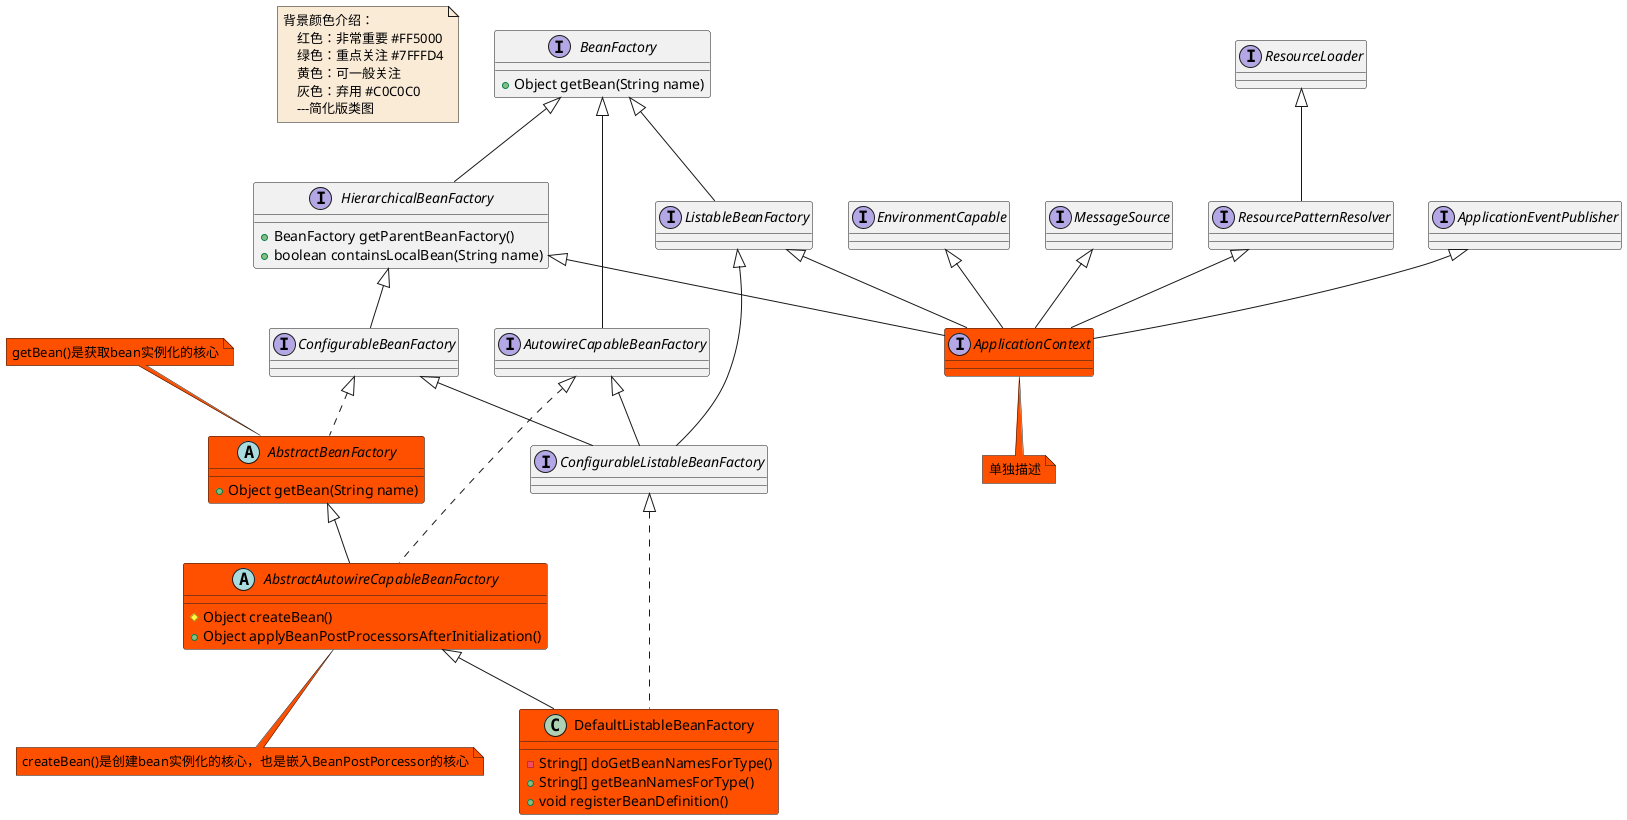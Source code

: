 @startuml

note  as N1 #FAEBD7
背景颜色介绍：
    红色：非常重要 #FF5000
    绿色：重点关注 #7FFFD4
    黄色：可一般关注
    灰色：弃用 #C0C0C0
    ---简化版类图
end note


interface BeanFactory
BeanFactory : +Object getBean(String name)
abstract class AbstractAutowireCapableBeanFactory #FF5000
AbstractAutowireCapableBeanFactory : #Object createBean()
AbstractAutowireCapableBeanFactory : +Object applyBeanPostProcessorsAfterInitialization()
note bottom #FF5000 : createBean()是创建bean实例化的核心，也是嵌入BeanPostPorcessor的核心
abstract class AbstractBeanFactory #FF5000
AbstractBeanFactory : +Object getBean(String name)
note top #FF5000 : getBean()是获取bean实例化的核心
interface ApplicationContext #FF5000
note bottom #FF5000 : 单独描述
interface AutowireCapableBeanFactory
interface ConfigurableBeanFactory
interface ConfigurableListableBeanFactory
class DefaultListableBeanFactory #FF5000
DefaultListableBeanFactory : -String[] doGetBeanNamesForType()
DefaultListableBeanFactory : +String[] getBeanNamesForType()
DefaultListableBeanFactory : +void registerBeanDefinition()
interface HierarchicalBeanFactory
HierarchicalBeanFactory : +BeanFactory getParentBeanFactory()
HierarchicalBeanFactory : +boolean containsLocalBean(String name)
interface ListableBeanFactory


interface ApplicationEventPublisher

interface EnvironmentCapable

interface MessageSource

interface ResourceLoader
interface ResourcePatternResolver






AbstractAutowireCapableBeanFactory <|-- DefaultListableBeanFactory

AbstractBeanFactory <|-- AbstractAutowireCapableBeanFactory

AutowireCapableBeanFactory <|.. AbstractAutowireCapableBeanFactory
AutowireCapableBeanFactory <|-- ConfigurableListableBeanFactory





ApplicationEventPublisher <|-- ApplicationContext


BeanFactory <|-- AutowireCapableBeanFactory
BeanFactory <|-- HierarchicalBeanFactory
BeanFactory <|-- ListableBeanFactory



ConfigurableBeanFactory <|.. AbstractBeanFactory
ConfigurableBeanFactory <|-- ConfigurableListableBeanFactory

ConfigurableListableBeanFactory <|.. DefaultListableBeanFactory


EnvironmentCapable <|-- ApplicationContext



HierarchicalBeanFactory <|-- ApplicationContext
HierarchicalBeanFactory <|-- ConfigurableBeanFactory

ListableBeanFactory <|-- ApplicationContext
ListableBeanFactory <|-- ConfigurableListableBeanFactory


MessageSource <|-- ApplicationContext

ResourceLoader <|-- ResourcePatternResolver

ResourcePatternResolver <|-- ApplicationContext



@enduml